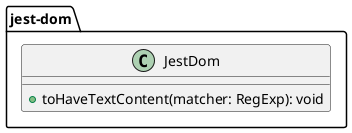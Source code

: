 
@startuml
package "jest-dom" {
    class JestDom {
        +toHaveTextContent(matcher: RegExp): void
    }
}
@enduml

